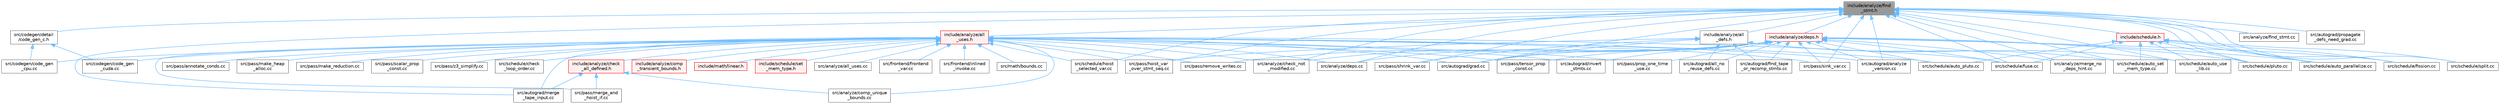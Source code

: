 digraph "include/analyze/find_stmt.h"
{
 // LATEX_PDF_SIZE
  bgcolor="transparent";
  edge [fontname=Helvetica,fontsize=10,labelfontname=Helvetica,labelfontsize=10];
  node [fontname=Helvetica,fontsize=10,shape=box,height=0.2,width=0.4];
  Node1 [label="include/analyze/find\l_stmt.h",height=0.2,width=0.4,color="gray40", fillcolor="grey60", style="filled", fontcolor="black",tooltip=" "];
  Node1 -> Node2 [dir="back",color="steelblue1",style="solid"];
  Node2 [label="include/analyze/all\l_defs.h",height=0.2,width=0.4,color="grey40", fillcolor="white", style="filled",URL="$all__defs_8h.html",tooltip=" "];
  Node2 -> Node3 [dir="back",color="steelblue1",style="solid"];
  Node3 [label="src/autograd/all_no\l_reuse_defs.cc",height=0.2,width=0.4,color="grey40", fillcolor="white", style="filled",URL="$all__no__reuse__defs_8cc.html",tooltip=" "];
  Node2 -> Node4 [dir="back",color="steelblue1",style="solid"];
  Node4 [label="src/autograd/find_tape\l_or_recomp_stmts.cc",height=0.2,width=0.4,color="grey40", fillcolor="white", style="filled",URL="$find__tape__or__recomp__stmts_8cc.html",tooltip=" "];
  Node2 -> Node5 [dir="back",color="steelblue1",style="solid"];
  Node5 [label="src/autograd/grad.cc",height=0.2,width=0.4,color="grey40", fillcolor="white", style="filled",URL="$grad_8cc.html",tooltip=" "];
  Node2 -> Node6 [dir="back",color="steelblue1",style="solid"];
  Node6 [label="src/pass/hoist_var\l_over_stmt_seq.cc",height=0.2,width=0.4,color="grey40", fillcolor="white", style="filled",URL="$hoist__var__over__stmt__seq_8cc.html",tooltip=" "];
  Node2 -> Node7 [dir="back",color="steelblue1",style="solid"];
  Node7 [label="src/pass/shrink_var.cc",height=0.2,width=0.4,color="grey40", fillcolor="white", style="filled",URL="$shrink__var_8cc.html",tooltip=" "];
  Node2 -> Node8 [dir="back",color="steelblue1",style="solid"];
  Node8 [label="src/schedule/auto_set\l_mem_type.cc",height=0.2,width=0.4,color="grey40", fillcolor="white", style="filled",URL="$auto__set__mem__type_8cc.html",tooltip=" "];
  Node2 -> Node9 [dir="back",color="steelblue1",style="solid"];
  Node9 [label="src/schedule/auto_use\l_lib.cc",height=0.2,width=0.4,color="grey40", fillcolor="white", style="filled",URL="$auto__use__lib_8cc.html",tooltip=" "];
  Node1 -> Node10 [dir="back",color="steelblue1",style="solid"];
  Node10 [label="include/analyze/all\l_uses.h",height=0.2,width=0.4,color="red", fillcolor="#FFF0F0", style="filled",URL="$all__uses_8h.html",tooltip=" "];
  Node10 -> Node11 [dir="back",color="steelblue1",style="solid"];
  Node11 [label="include/analyze/check\l_all_defined.h",height=0.2,width=0.4,color="red", fillcolor="#FFF0F0", style="filled",URL="$check__all__defined_8h.html",tooltip=" "];
  Node11 -> Node21 [dir="back",color="steelblue1",style="solid"];
  Node21 [label="src/analyze/comp_unique\l_bounds.cc",height=0.2,width=0.4,color="grey40", fillcolor="white", style="filled",URL="$comp__unique__bounds_8cc.html",tooltip=" "];
  Node11 -> Node23 [dir="back",color="steelblue1",style="solid"];
  Node23 [label="src/autograd/merge\l_tape_input.cc",height=0.2,width=0.4,color="grey40", fillcolor="white", style="filled",URL="$merge__tape__input_8cc.html",tooltip=" "];
  Node11 -> Node25 [dir="back",color="steelblue1",style="solid"];
  Node25 [label="src/pass/merge_and\l_hoist_if.cc",height=0.2,width=0.4,color="grey40", fillcolor="white", style="filled",URL="$merge__and__hoist__if_8cc.html",tooltip=" "];
  Node10 -> Node27 [dir="back",color="steelblue1",style="solid"];
  Node27 [label="include/analyze/comp\l_transient_bounds.h",height=0.2,width=0.4,color="red", fillcolor="#FFF0F0", style="filled",URL="$comp__transient__bounds_8h.html",tooltip=" "];
  Node10 -> Node56 [dir="back",color="steelblue1",style="solid"];
  Node56 [label="include/math/linear.h",height=0.2,width=0.4,color="red", fillcolor="#FFF0F0", style="filled",URL="$linear_8h.html",tooltip=" "];
  Node10 -> Node63 [dir="back",color="steelblue1",style="solid"];
  Node63 [label="include/schedule/set\l_mem_type.h",height=0.2,width=0.4,color="red", fillcolor="#FFF0F0", style="filled",URL="$set__mem__type_8h.html",tooltip=" "];
  Node10 -> Node65 [dir="back",color="steelblue1",style="solid"];
  Node65 [label="src/analyze/all_uses.cc",height=0.2,width=0.4,color="grey40", fillcolor="white", style="filled",URL="$all__uses_8cc.html",tooltip=" "];
  Node10 -> Node66 [dir="back",color="steelblue1",style="solid"];
  Node66 [label="src/analyze/check_not\l_modified.cc",height=0.2,width=0.4,color="grey40", fillcolor="white", style="filled",URL="$check__not__modified_8cc.html",tooltip=" "];
  Node10 -> Node21 [dir="back",color="steelblue1",style="solid"];
  Node10 -> Node67 [dir="back",color="steelblue1",style="solid"];
  Node67 [label="src/analyze/deps.cc",height=0.2,width=0.4,color="grey40", fillcolor="white", style="filled",URL="$deps_8cc.html",tooltip=" "];
  Node10 -> Node52 [dir="back",color="steelblue1",style="solid"];
  Node52 [label="src/autograd/analyze\l_version.cc",height=0.2,width=0.4,color="grey40", fillcolor="white", style="filled",URL="$analyze__version_8cc.html",tooltip=" "];
  Node10 -> Node5 [dir="back",color="steelblue1",style="solid"];
  Node10 -> Node68 [dir="back",color="steelblue1",style="solid"];
  Node68 [label="src/autograd/invert\l_stmts.cc",height=0.2,width=0.4,color="grey40", fillcolor="white", style="filled",URL="$invert__stmts_8cc.html",tooltip=" "];
  Node10 -> Node23 [dir="back",color="steelblue1",style="solid"];
  Node10 -> Node38 [dir="back",color="steelblue1",style="solid"];
  Node38 [label="src/codegen/code_gen\l_cpu.cc",height=0.2,width=0.4,color="grey40", fillcolor="white", style="filled",URL="$code__gen__cpu_8cc.html",tooltip=" "];
  Node10 -> Node39 [dir="back",color="steelblue1",style="solid"];
  Node39 [label="src/codegen/code_gen\l_cuda.cc",height=0.2,width=0.4,color="grey40", fillcolor="white", style="filled",URL="$code__gen__cuda_8cc.html",tooltip=" "];
  Node10 -> Node69 [dir="back",color="steelblue1",style="solid"];
  Node69 [label="src/frontend/frontend\l_var.cc",height=0.2,width=0.4,color="grey40", fillcolor="white", style="filled",URL="$frontend__var_8cc.html",tooltip=" "];
  Node10 -> Node70 [dir="back",color="steelblue1",style="solid"];
  Node70 [label="src/frontend/inlined\l_invoke.cc",height=0.2,width=0.4,color="grey40", fillcolor="white", style="filled",URL="$inlined__invoke_8cc.html",tooltip=" "];
  Node10 -> Node62 [dir="back",color="steelblue1",style="solid"];
  Node62 [label="src/math/bounds.cc",height=0.2,width=0.4,color="grey40", fillcolor="white", style="filled",URL="$bounds_8cc.html",tooltip=" "];
  Node10 -> Node71 [dir="back",color="steelblue1",style="solid"];
  Node71 [label="src/pass/annotate_conds.cc",height=0.2,width=0.4,color="grey40", fillcolor="white", style="filled",URL="$annotate__conds_8cc.html",tooltip=" "];
  Node10 -> Node6 [dir="back",color="steelblue1",style="solid"];
  Node10 -> Node72 [dir="back",color="steelblue1",style="solid"];
  Node72 [label="src/pass/make_heap\l_alloc.cc",height=0.2,width=0.4,color="grey40", fillcolor="white", style="filled",URL="$make__heap__alloc_8cc.html",tooltip=" "];
  Node10 -> Node73 [dir="back",color="steelblue1",style="solid"];
  Node73 [label="src/pass/make_reduction.cc",height=0.2,width=0.4,color="grey40", fillcolor="white", style="filled",URL="$make__reduction_8cc.html",tooltip=" "];
  Node10 -> Node25 [dir="back",color="steelblue1",style="solid"];
  Node10 -> Node74 [dir="back",color="steelblue1",style="solid"];
  Node74 [label="src/pass/prop_one_time\l_use.cc",height=0.2,width=0.4,color="grey40", fillcolor="white", style="filled",URL="$prop__one__time__use_8cc.html",tooltip=" "];
  Node10 -> Node75 [dir="back",color="steelblue1",style="solid"];
  Node75 [label="src/pass/remove_writes.cc",height=0.2,width=0.4,color="grey40", fillcolor="white", style="filled",URL="$remove__writes_8cc.html",tooltip=" "];
  Node10 -> Node76 [dir="back",color="steelblue1",style="solid"];
  Node76 [label="src/pass/scalar_prop\l_const.cc",height=0.2,width=0.4,color="grey40", fillcolor="white", style="filled",URL="$scalar__prop__const_8cc.html",tooltip=" "];
  Node10 -> Node77 [dir="back",color="steelblue1",style="solid"];
  Node77 [label="src/pass/sink_var.cc",height=0.2,width=0.4,color="grey40", fillcolor="white", style="filled",URL="$sink__var_8cc.html",tooltip=" "];
  Node10 -> Node78 [dir="back",color="steelblue1",style="solid"];
  Node78 [label="src/pass/tensor_prop\l_const.cc",height=0.2,width=0.4,color="grey40", fillcolor="white", style="filled",URL="$tensor__prop__const_8cc.html",tooltip=" "];
  Node10 -> Node44 [dir="back",color="steelblue1",style="solid"];
  Node44 [label="src/pass/z3_simplify.cc",height=0.2,width=0.4,color="grey40", fillcolor="white", style="filled",URL="$z3__simplify_8cc.html",tooltip=" "];
  Node10 -> Node79 [dir="back",color="steelblue1",style="solid"];
  Node79 [label="src/schedule/auto_pluto.cc",height=0.2,width=0.4,color="grey40", fillcolor="white", style="filled",URL="$auto__pluto_8cc.html",tooltip=" "];
  Node10 -> Node80 [dir="back",color="steelblue1",style="solid"];
  Node80 [label="src/schedule/check\l_loop_order.cc",height=0.2,width=0.4,color="grey40", fillcolor="white", style="filled",URL="$check__loop__order_8cc.html",tooltip=" "];
  Node10 -> Node33 [dir="back",color="steelblue1",style="solid"];
  Node33 [label="src/schedule/fuse.cc",height=0.2,width=0.4,color="grey40", fillcolor="white", style="filled",URL="$fuse_8cc.html",tooltip=" "];
  Node10 -> Node81 [dir="back",color="steelblue1",style="solid"];
  Node81 [label="src/schedule/hoist\l_selected_var.cc",height=0.2,width=0.4,color="grey40", fillcolor="white", style="filled",URL="$hoist__selected__var_8cc.html",tooltip=" "];
  Node1 -> Node83 [dir="back",color="steelblue1",style="solid"];
  Node83 [label="include/analyze/deps.h",height=0.2,width=0.4,color="red", fillcolor="#FFF0F0", style="filled",URL="$deps_8h.html",tooltip=" "];
  Node83 -> Node66 [dir="back",color="steelblue1",style="solid"];
  Node83 -> Node67 [dir="back",color="steelblue1",style="solid"];
  Node83 -> Node84 [dir="back",color="steelblue1",style="solid"];
  Node84 [label="src/analyze/merge_no\l_deps_hint.cc",height=0.2,width=0.4,color="grey40", fillcolor="white", style="filled",URL="$merge__no__deps__hint_8cc.html",tooltip=" "];
  Node83 -> Node3 [dir="back",color="steelblue1",style="solid"];
  Node83 -> Node52 [dir="back",color="steelblue1",style="solid"];
  Node83 -> Node4 [dir="back",color="steelblue1",style="solid"];
  Node83 -> Node5 [dir="back",color="steelblue1",style="solid"];
  Node83 -> Node68 [dir="back",color="steelblue1",style="solid"];
  Node83 -> Node74 [dir="back",color="steelblue1",style="solid"];
  Node83 -> Node75 [dir="back",color="steelblue1",style="solid"];
  Node83 -> Node77 [dir="back",color="steelblue1",style="solid"];
  Node83 -> Node78 [dir="back",color="steelblue1",style="solid"];
  Node83 -> Node45 [dir="back",color="steelblue1",style="solid"];
  Node45 [label="src/schedule/auto_parallelize.cc",height=0.2,width=0.4,color="grey40", fillcolor="white", style="filled",URL="$auto__parallelize_8cc.html",tooltip=" "];
  Node83 -> Node79 [dir="back",color="steelblue1",style="solid"];
  Node83 -> Node90 [dir="back",color="steelblue1",style="solid"];
  Node90 [label="src/schedule/fission.cc",height=0.2,width=0.4,color="grey40", fillcolor="white", style="filled",URL="$fission_8cc.html",tooltip=" "];
  Node83 -> Node33 [dir="back",color="steelblue1",style="solid"];
  Node83 -> Node17 [dir="back",color="steelblue1",style="solid"];
  Node17 [label="src/schedule/pluto.cc",height=0.2,width=0.4,color="grey40", fillcolor="white", style="filled",URL="$pluto_8cc.html",tooltip=" "];
  Node1 -> Node95 [dir="back",color="steelblue1",style="solid"];
  Node95 [label="include/schedule.h",height=0.2,width=0.4,color="red", fillcolor="#FFF0F0", style="filled",URL="$schedule_8h.html",tooltip=" "];
  Node95 -> Node45 [dir="back",color="steelblue1",style="solid"];
  Node95 -> Node79 [dir="back",color="steelblue1",style="solid"];
  Node95 -> Node8 [dir="back",color="steelblue1",style="solid"];
  Node95 -> Node9 [dir="back",color="steelblue1",style="solid"];
  Node95 -> Node90 [dir="back",color="steelblue1",style="solid"];
  Node95 -> Node33 [dir="back",color="steelblue1",style="solid"];
  Node95 -> Node17 [dir="back",color="steelblue1",style="solid"];
  Node95 -> Node48 [dir="back",color="steelblue1",style="solid"];
  Node48 [label="src/schedule/split.cc",height=0.2,width=0.4,color="grey40", fillcolor="white", style="filled",URL="$split_8cc.html",tooltip=" "];
  Node1 -> Node66 [dir="back",color="steelblue1",style="solid"];
  Node1 -> Node67 [dir="back",color="steelblue1",style="solid"];
  Node1 -> Node103 [dir="back",color="steelblue1",style="solid"];
  Node103 [label="src/analyze/find_stmt.cc",height=0.2,width=0.4,color="grey40", fillcolor="white", style="filled",URL="$find__stmt_8cc.html",tooltip=" "];
  Node1 -> Node84 [dir="back",color="steelblue1",style="solid"];
  Node1 -> Node52 [dir="back",color="steelblue1",style="solid"];
  Node1 -> Node5 [dir="back",color="steelblue1",style="solid"];
  Node1 -> Node23 [dir="back",color="steelblue1",style="solid"];
  Node1 -> Node104 [dir="back",color="steelblue1",style="solid"];
  Node104 [label="src/autograd/propagate\l_defs_need_grad.cc",height=0.2,width=0.4,color="grey40", fillcolor="white", style="filled",URL="$propagate__defs__need__grad_8cc.html",tooltip=" "];
  Node1 -> Node105 [dir="back",color="steelblue1",style="solid"];
  Node105 [label="src/codegen/detail\l/code_gen_c.h",height=0.2,width=0.4,color="grey40", fillcolor="white", style="filled",URL="$src_2codegen_2detail_2code__gen__c_8h.html",tooltip=" "];
  Node105 -> Node38 [dir="back",color="steelblue1",style="solid"];
  Node105 -> Node39 [dir="back",color="steelblue1",style="solid"];
  Node1 -> Node6 [dir="back",color="steelblue1",style="solid"];
  Node1 -> Node7 [dir="back",color="steelblue1",style="solid"];
  Node1 -> Node77 [dir="back",color="steelblue1",style="solid"];
  Node1 -> Node45 [dir="back",color="steelblue1",style="solid"];
  Node1 -> Node8 [dir="back",color="steelblue1",style="solid"];
  Node1 -> Node9 [dir="back",color="steelblue1",style="solid"];
  Node1 -> Node90 [dir="back",color="steelblue1",style="solid"];
  Node1 -> Node33 [dir="back",color="steelblue1",style="solid"];
  Node1 -> Node81 [dir="back",color="steelblue1",style="solid"];
  Node1 -> Node17 [dir="back",color="steelblue1",style="solid"];
  Node1 -> Node48 [dir="back",color="steelblue1",style="solid"];
}
